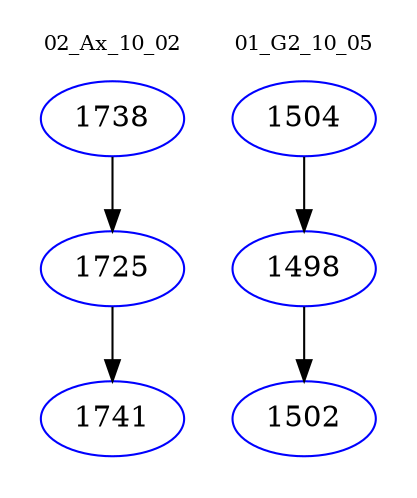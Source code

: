 digraph{
subgraph cluster_0 {
color = white
label = "02_Ax_10_02";
fontsize=10;
T0_1738 [label="1738", color="blue"]
T0_1738 -> T0_1725 [color="black"]
T0_1725 [label="1725", color="blue"]
T0_1725 -> T0_1741 [color="black"]
T0_1741 [label="1741", color="blue"]
}
subgraph cluster_1 {
color = white
label = "01_G2_10_05";
fontsize=10;
T1_1504 [label="1504", color="blue"]
T1_1504 -> T1_1498 [color="black"]
T1_1498 [label="1498", color="blue"]
T1_1498 -> T1_1502 [color="black"]
T1_1502 [label="1502", color="blue"]
}
}
